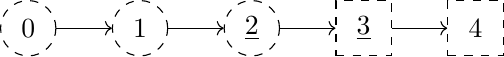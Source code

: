 \documentclass[tikz]{standalone}
\usetikzlibrary{arrows,arrows.meta,positioning}
\begin{document}
\begin{tikzpicture}[%
    every node/.style = {minimum size = 2em}]

    \node[draw,circle,dashed] (0) at (0,0) {0};
    \node[draw,circle,dashed] (1) [right=2em of 0] {1};
    \node[draw,circle,dashed] (2) [right=2em of 1] {\underline{2}};
    \node[draw,dashed] (3) [right=2em of 2] {\underline{3}};
    \node[draw,dashed] (4) [right=2em of 3] {4};

    \foreach \Source/\Target in {0/1, 1/2, 2/3, 3/4}
        \draw[->] (\Source) to (\Target);
\end{tikzpicture}
\end{document}
